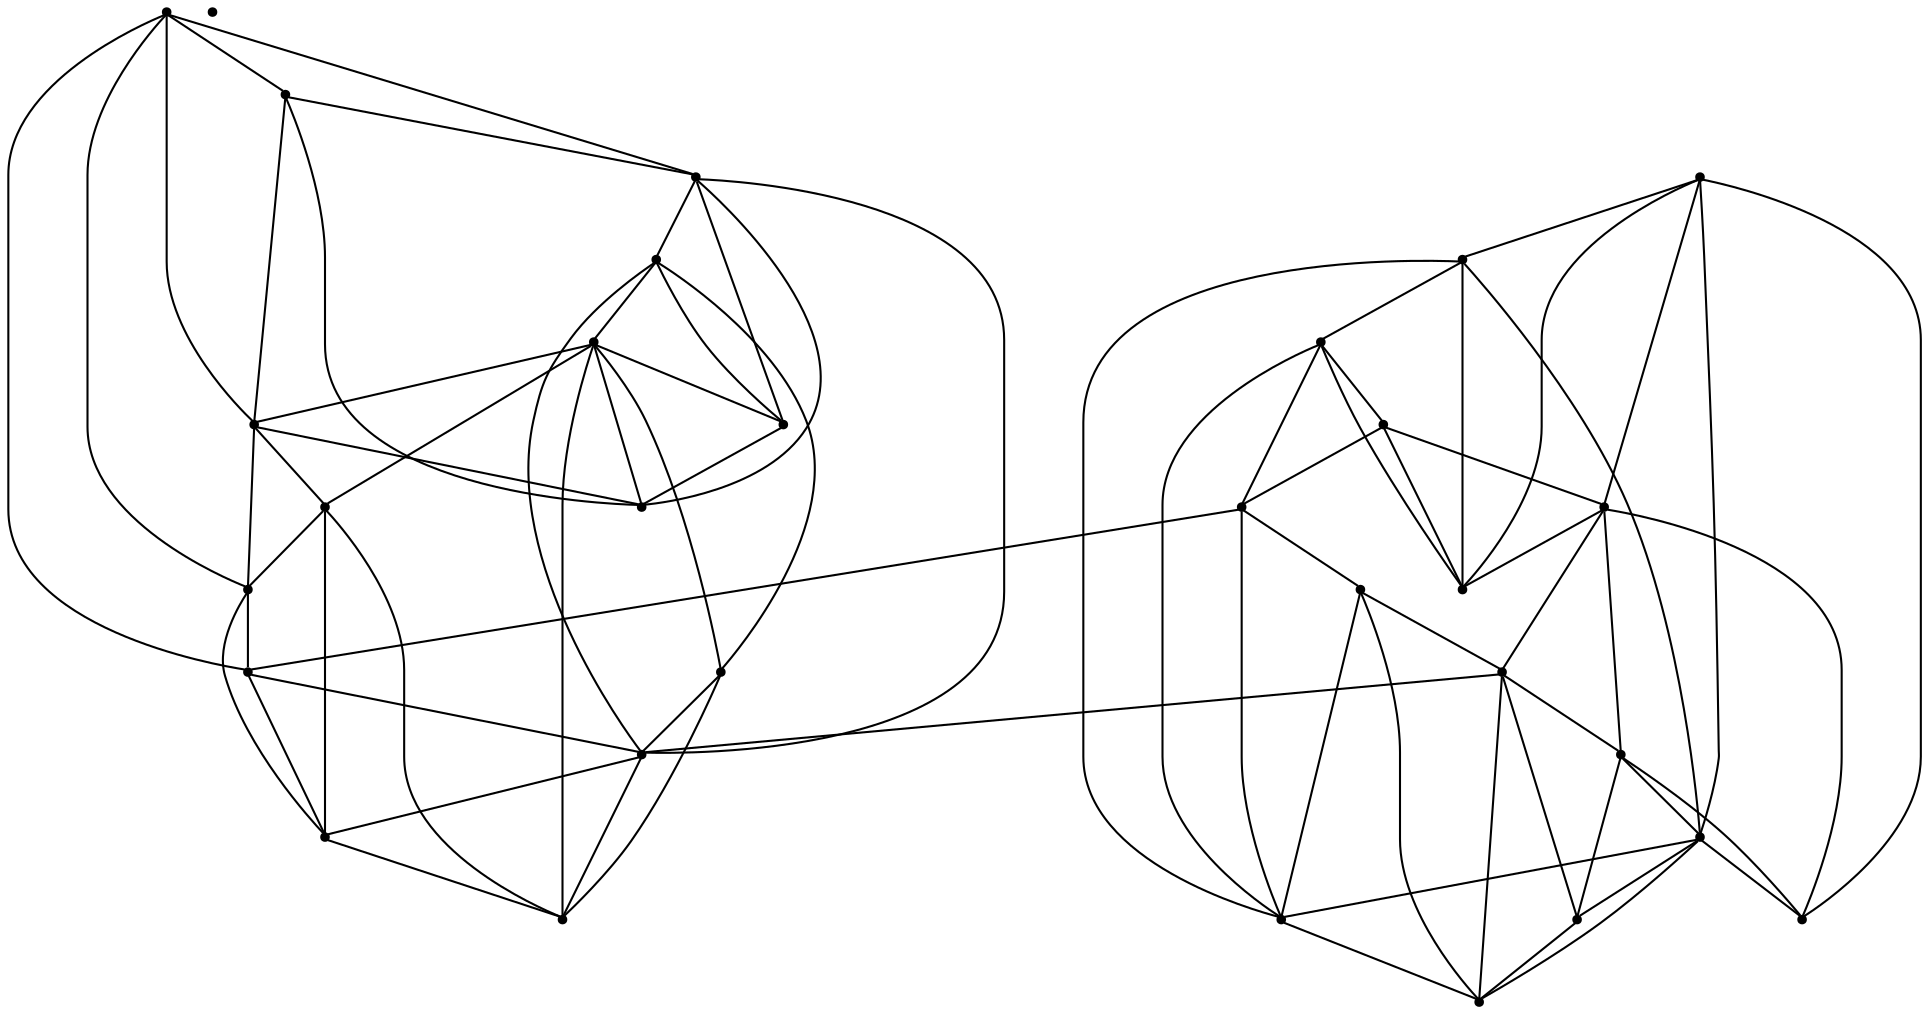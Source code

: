 graph {
  node [shape=point,comment="{\"directed\":false,\"doi\":\"10.1007/11618058_17\",\"figure\":\"1\"}"]

  v0 [pos="1457.646125545058,2234.7613949929514"]
  v1 [pos="1412.9503497456396,2121.7614153380036"]
  v2 [pos="1394.9469703851744,2033.3239534849763"]
  v3 [pos="1457.646125545058,1893.511515791698"]
  v4 [pos="1348.4383039607558,2142.6364242389636"]
  v5 [pos="1366.9417559956394,1963.323845401887"]
  v6 [pos="1321.6833348473838,2020.6364293252268"]
  v7 [pos="1286.6768486555231,1947.07393441149"]
  v8 [pos="1272.4242051235467,2174.2614089801746"]
  v9 [pos="1265.860465116279,2075.886374647899"]
  v10 [pos="1232.416737827035,1971.5739547565418"]
  v11 [pos="1209.4749818313953,2016.7613644753733"]
  v12 [pos="1180.5320993822672,2102.136419152701"]
  v13 [pos="1116.3326626090115,1893.511515791698"]
  v14 [pos="1116.3326626090115,2234.7613949929514"]
  v15 [pos="807.2751748728198,2233.2614242389636"]
  v16 [pos="762.5168422965116,2120.323973830028"]
  v17 [pos="744.5134788335756,2031.823919152701"]
  v18 [pos="807.2751748728197,1892.011386091991"]
  v19 [pos="698.0048601017443,2141.1364534849763"]
  v20 [pos="716.5082644440407,1961.8239064370432"]
  v21 [pos="671.249875090843,2019.1363949929514"]
  v22 [pos="636.2433412063954,1945.5739954466462"]
  v23 [pos="621.9906976744186,2172.823903893912"]
  v24 [pos="615.4269894622093,2074.386403893912"]
  v25 [pos="581.9832462754359,1970.0739840025544"]
  v26 [pos="559.1040152616279,2015.3239547565418"]
  v27 [pos="530.0985919331396,2100.636384820425"]
  v28 [pos="465.9616721929506,1892.011386091991"]
  v29 [pos="465.9616721929506,2233.2614242389636"]
  v30 [pos="975.0563771802325,2088.886417881135"]

  v0 -- v4 [id="-1",pos="1457.646125545058,2234.7613949929514 1438.4591751453488,2217.123983239615 1419.405668604651,2200.5613306517243 1400.1854287790698,2184.265579715852 1391.2003997093022,2176.6322433307605 1382.1320675872093,2169.1905319049793 1372.9678415697674,2161.778066491568 1367.2418059593024,2157.273926273469 1361.6157340116279,2152.6446639850574 1348.4383039607558,2142.6364242389636"]
  v29 -- v28 [id="-3",pos="465.9616721929506,2233.2614242389636 465.9616721929506,1892.011386091991 465.9616721929506,1892.011386091991 465.9616721929506,1892.011386091991"]
  v28 -- v18 [id="-4",pos="465.9616721929506,1892.011386091991 807.2751748728197,1892.011386091991 807.2751748728197,1892.011386091991 807.2751748728197,1892.011386091991"]
  v29 -- v15 [id="-6",pos="465.9616721929506,2233.2614242389636 807.2751748728198,2233.2614242389636 807.2751748728198,2233.2614242389636 807.2751748728198,2233.2614242389636"]
  v15 -- v14 [id="-7",pos="807.2751748728198,2233.2614242389636 1116.3326626090115,2234.7613949929514 1116.3326626090115,2234.7613949929514 1116.3326626090115,2234.7613949929514"]
  v14 -- v0 [id="-8",pos="1116.3326626090115,2234.7613949929514 1457.646125545058,2234.7613949929514 1457.646125545058,2234.7613949929514 1457.646125545058,2234.7613949929514"]
  v18 -- v13 [id="-16",pos="807.2751748728197,1892.011386091991 1116.3326626090115,1893.511515791698 1116.3326626090115,1893.511515791698 1116.3326626090115,1893.511515791698"]
  v13 -- v3 [id="-17",pos="1116.3326626090115,1893.511515791698 1457.646125545058,1893.511515791698 1457.646125545058,1893.511515791698 1457.646125545058,1893.511515791698"]
  v0 -- v1 [id="-35",pos="1457.646125545058,2234.7613949929514 1439.988644622093,2195.861369307323 1424.8441497093022,2161.2696945026355 1412.9503497456396,2121.7614153380036"]
  v23 -- v29 [id="-36",pos="621.9906976744186,2172.823903893912 611.9263535610465,2176.8280644570627 611.9263535610465,2176.8280644570627 611.9263535610465,2176.8280644570627 608.6882176598837,2177.6156722858386 608.6882176598837,2177.6156722858386 608.6882176598837,2177.6156722858386 599.2073128633721,2180.2281041299143 589.6179869186046,2182.4906010781565 580.1579396802325,2185.1405441120105 565.7802143895349,2189.0780746295886 551.7568132267442,2192.9780939573884 537.8000545058139,2198.265645837271 513.1121139171512,2207.9239506875315 489.1868413880814,2221.432302331412 465.9616721929506,2233.2614242389636"]
  v16 -- v18 [id="-58",pos="762.5168422965116,2120.323973830028 765.3423419331396,2109.365651940787 765.3423419331396,2109.365651940787 765.3423419331396,2109.365651940787 767.8303052325581,2095.8822229857087 770.4016351744186,2082.4115096881824 772.9563045058139,2068.9405420775056 776.982003997093,2046.9696660195627 781.1911609738372,2024.9947209512034 785.38359375,2003.0530909056306 789.0968114098837,1983.3781539752918 792.993359375,1963.7240707233386 796.8481922238371,1944.078125492219 799.3111646075581,1931.5905868366199 801.8157885174419,1919.1114405150056 804.2870912063953,1906.6282251829743 804.9872183866279,1903.3905644570627 804.9872183866279,1903.3905644570627 804.9872183866279,1903.3905644570627 807.2751748728197,1892.011386091991 807.2751748728197,1892.011386091991 807.2751748728197,1892.011386091991"]
  v2 -- v3 [id="-64",pos="1394.9469703851744,2033.3239534849763 1413.0045603197675,1980.1115015501618 1428.528179505814,1943.3238326862293 1457.646125545058,1893.511515791698"]
  v2 -- v1 [id="-65",pos="1394.9469703851744,2033.3239534849763 1406.5324854651162,2068.0364588255525 1411.3500726744187,2087.419698571646 1412.9503497456396,2121.7614153380036"]
  v3 -- v7 [id="-66",pos="1457.646125545058,1893.511515791698 1430.8911882267441,1903.0655522500315 1402.5109193313954,1912.1407170449534 1374.0180959302324,1920.7156478717761 1357.0316497093022,1925.8072514687815 1340.0326126453488,1930.8362940306306 1322.9960574127906,1935.7656458372712 1313.7110101744186,1938.603017663443 1304.3259992732558,1941.1156315957346 1286.6768486555231,1947.07393441149"]
  v5 -- v3 [id="-68",pos="1366.9417559956394,1963.323845401887 1396.989007994186,1937.6323043659168 1426.3153706395349,1917.1115218952136 1457.646125545058,1893.511515791698"]
  v5 -- v2 [id="-69",pos="1366.9417559956394,1963.323845401887 1381.7903343023256,1989.9614313597322 1388.2874636627907,2005.148885583365 1394.9469703851744,2033.3239534849763"]
  v4 -- v2 [id="-70",pos="1348.4383039607558,2142.6364242389636 1360.9615188953487,2103.619700606151 1376.2101744186045,2069.382284020865 1394.9469703851744,2033.3239534849763"]
  v4 -- v1 [id="-79",pos="1348.4383039607558,2142.6364242389636 1370.6340843023256,2133.065603112662 1388.8916969476743,2126.6906081989246 1412.9503497456396,2121.7614153380036"]
  v6 -- v5 [id="-82",pos="1321.6833348473838,2020.6364293252268 1336.9445494186045,1994.5864974811511 1345.2794331395348,1983.6281438027659 1366.9417559956394,1963.323845401887"]
  v6 -- v4 [id="-83",pos="1321.6833348473838,2020.6364293252268 1334.4273982558138,2060.644847090526 1340.886882267442,2100.798859134797 1348.4383039607558,2142.6364242389636"]
  v6 -- v2 [id="-84",pos="1321.6833348473838,2020.6364293252268 1349.5552325581396,2022.3989466185212 1367.2668604651162,2025.0155746295886 1394.9469703851744,2033.3239534849763"]
  v4 -- v9 [id="-85",pos="1348.4383039607558,2142.6364242389636 1336.1360646802325,2132.45728605537 1323.0835574127907,2119.769730106477 1309.4310138081396,2108.840622440461 1301.608793604651,2102.5364537392893 1293.3572129360464,2096.794698571646 1285.1015625,2091.078120405956 1280.1631540697674,2087.5946660195627 1275.0746729651162,2084.1072697793284 1265.860465116279,2075.886374647899"]
  v6 -- v10 [id="-86",pos="1321.6833348473838,2020.6364293252268 1309.389425872093,2014.178019697948 1304.734375,2010.9155634398103 1299.8917332848837,2007.8655858193674 1291.6860646802324,2002.5364537392893 1283.6096111918605,1997.0863957558909 1275.1246547965115,1992.2030746295886 1261.2804505813954,1984.1822921588855 1246.2734375,1977.7364710325837 1232.416737827035,1971.5739547565418"]
  v7 -- v5 [id="-87",pos="1286.6768486555231,1947.07393441149 1315.3946220930231,1950.6071070189118 1339.6200399709303,1954.4614771360993 1366.9417559956394,1963.323845401887"]
  v14 -- v13 [id="-89",pos="1116.3326626090115,2234.7613949929514 1116.3326626090115,1893.511515791698 1116.3326626090115,1893.511515791698 1116.3326626090115,1893.511515791698"]
  v7 -- v6 [id="-101",pos="1286.6768486555231,1947.07393441149 1302.0713481104651,1972.5614527220368 1310.8771802325582,1991.4113977903962 1321.6833348473838,2020.6364293252268"]
  v0 -- v8 [id="-102",pos="1457.646125545058,2234.7613949929514 1398.764316860465,2215.390584802115 1341.4162063953488,2197.519745365266 1284.4014353197674,2178.228058353547 1280.5282043752713,2177.454889802807 1276.559595642379,2175.9650268389437 1272.4242051235467,2174.2614089801746"]
  v8 -- v4 [id="-104",pos="1272.4242051235467,2174.2614089801746 1303.3590479651164,2152.753001387401 1312.1732739825582,2150.3365178262034 1348.4383039607558,2142.6364242389636"]
  v9 -- v6 [id="-106",pos="1265.860465116279,2075.886374647899 1283.9596111918604,2056.578125492219 1303.2299600290698,2039.0822707965808 1321.6833348473838,2020.6364293252268"]
  v9 -- v8 [id="-107",pos="1265.860465116279,2075.886374647899 1265.9146438953487,2108.84888761787 1268.3359011627906,2141.590561405305 1272.4242051235467,2174.2614089801746"]
  v8 -- v12 [id="-108",pos="1272.4242051235467,2174.2614089801746 1258.8448012360702,2167.3435752254554 1244.7197117770904,2155.291093875758 1232.591769622093,2148.215546146516 1213.3215479651162,2134.8030705605784 1197.3519077034885,2118.344686364615 1180.5320993822672,2102.136419152701"]
  v10 -- v7 [id="-109",pos="1232.416737827035,1971.5739547565418 1252.0871002906977,1957.928019697948 1260.6261082848837,1954.1323959186511 1286.6768486555231,1947.07393441149"]
  v10 -- v11 [id="-117",pos="1232.416737827035,1971.5739547565418 1228.6119186046512,1978.6573389525056 1223.4859193313953,1986.053019697948 1219.3768531976743,1994.0406143024402 1216.9263444767441,1998.63643441149 1214.7218023255814,2003.532216882193 1209.4749818313953,2016.7613644753733"]
  v11 -- v6 [id="-119",pos="1209.4749818313953,2016.7613644753733 1247.4944949127907,2021.5697585895496 1282.0759447674418,2022.1031804238596 1321.6833348473838,2020.6364293252268"]
  v11 -- v9 [id="-120",pos="1209.4749818313953,2016.7613644753733 1226.4072492732557,2041.34883675524 1242.2436046511627,2054.8406580443025 1265.860465116279,2075.886374647899"]
  v7 -- v13 [id="-121",pos="1286.6768486555231,1947.07393441149 1261.380414244186,1938.090576664094 1233.1293604651162,1927.3196517780261 1204.586555232558,1918.3530786985993 1188.2168059593023,1913.078115319693 1171.54296875,1908.823964929068 1154.964898255814,1904.265656009797 1144.8754360465116,1901.5948592975574 1134.7694404069766,1898.986369307323 1116.3326626090115,1893.511515791698"]
  v12 -- v11 [id="-122",pos="1180.5320993822672,2102.136419152701 1188.1001816860464,2069.707296227896 1195.6181867732557,2045.5447494342761 1209.4749818313953,2016.7613644753733"]
  v10 -- v13 [id="-123",pos="1232.416737827035,1971.5739547565418 1216.492914244186,1956.669678226594 1199.2480377906977,1941.111562585318 1180.5196039244186,1929.0281275267243 1160.057449127907,1916.252960697297 1137.6199309593023,1905.2572229857087 1116.3326626090115,1893.511515791698"]
  v12 -- v9 [id="-124",pos="1180.5320993822672,2102.136419152701 1211.0127180232557,2088.015554284537 1232.983484738372,2081.1905522500315 1265.860465116279,2075.886374647899"]
  v11 -- v13 [id="-125",pos="1209.4749818313953,2016.7613644753733 1191.5466388081395,1995.194814538443 1176.4396620639534,1973.5446273639636 1160.8284156976745,1952.2156376992502 1152.3560501453487,1940.6863509967761 1143.5335574127907,1929.4238387897449 1134.9235828488372,1918.0031438027659 1129.7226744186046,1911.223918135448 1124.4674600290698,1904.4780074909168 1116.3326626090115,1893.511515791698"]
  v8 -- v14 [id="-126",pos="1272.4242051235467,2174.2614089801746 1262.3473655523255,2178.3155420775056 1262.3473655523255,2178.3155420775056 1262.3473655523255,2178.3155420775056 1253.1247638081395,2180.6488652383127 1243.9147529069767,2183.128164147818 1234.6921511627907,2185.4906061644197 1219.9018531976744,2189.6197616413074 1205.0657703488373,2193.461416100943 1190.671511627907,2198.8780319049793 1165.1625908430233,2208.390615319693 1140.266297238372,2222.6196904336252 1116.3326626090115,2234.7613949929514"]
  v14 -- v12 [id="-131",pos="1116.3326626090115,2234.7613949929514 1135.3028343023257,2185.9823206419587 1155.881613372093,2145.373850996776 1180.5320993822672,2102.136419152701"]
  v13 -- v12 [id="-133",pos="1116.3326626090115,1893.511515791698 1135.986300872093,1962.5031132851877 1156.9693859011627,2032.4739435667634 1180.5320993822672,2102.136419152701"]
  v15 -- v19 [id="-134",pos="807.2751748728198,2233.2614242389636 787.458984375,2215.1322026406565 767.8303052325581,2198.0738937213855 748.0141624273256,2181.290497318391 739.591715116279,2174.1697290892243 731.115152616279,2167.2239283079743 722.5468931686047,2160.2905888711252 716.8208575581396,2155.786448653026 711.1947856104651,2151.157186364615 698.0048601017443,2141.1364534849763"]
  v15 -- v16 [id="-135",pos="807.2751748728198,2233.2614242389636 789.5926871366279,2194.4031376992502 774.4107376453488,2159.74483284899 762.5168422965116,2120.323973830028"]
  v17 -- v18 [id="-146",pos="744.5134788335756,2031.823919152701 762.5834847383721,1978.6238967731433 778.1072311046512,1941.8363550657868 807.2751748728197,1892.011386091991"]
  v17 -- v16 [id="-147",pos="744.5134788335756,2031.823919152701 756.1114734738372,2066.5489812051096 760.9290606831395,2085.9322209512034 762.5168422965116,2120.323973830028"]
  v18 -- v22 [id="-148",pos="807.2751748728197,1892.011386091991 781.3203125,1901.2988387897449 753.7777162063953,1910.1448674355784 726.1350926598838,1918.4405624225574 709.7778706395349,1923.449005619172 693.3414789244185,1928.1614283079743 676.9509356831395,1933.0531417682605 666.2072583575581,1936.1613571002918 655.351090116279,1939.26143441149 636.2433412063954,1945.5739954466462"]
  v20 -- v18 [id="-149",pos="716.5082644440407,1961.8239064370432 746.5680595930232,1936.1448267454743 775.8942950581395,1915.6237899616199 807.2751748728197,1892.011386091991"]
  v20 -- v17 [id="-150",pos="716.5082644440407,1961.8239064370432 731.3735192587209,1988.4739537392893 737.8663880813954,2003.661407962922 744.5134788335756,2031.823919152701"]
  v19 -- v16 [id="-155",pos="698.0048601017443,2141.1364534849763 720.158957122093,2131.6072443480134 738.5373909883721,2125.1864730670886 762.5168422965116,2120.323973830028"]
  v19 -- v17 [id="-158",pos="698.0048601017443,2141.1364534849763 710.5321765988372,2102.1446843301096 725.7974927325581,2067.89061023343 744.5134788335756,2031.823919152701"]
  v21 -- v20 [id="-159",pos="671.249875090843,2019.1363949929514 686.5235374273256,1993.098892704133 694.8584211482558,1982.140666182323 716.5082644440407,1961.8239064370432"]
  v21 -- v17 [id="-160",pos="671.249875090843,2019.1363949929514 698.9925417877907,2020.8946843301096 716.9458757267441,2023.5656081989246 744.5134788335756,2031.823919152701"]
  v21 -- v19 [id="-161",pos="671.249875090843,2019.1363949929514 684.0063862645349,2059.157242313508 690.4659338662791,2099.3113815143543 698.0048601017443,2141.1364534849763"]
  v21 -- v25 [id="-162",pos="671.249875090843,2019.1363949929514 658.968413880814,2012.6905420775056 654.3133630087209,2009.4280858193674 649.470784883721,2006.3781081989246 641.2651162790697,2001.0488489622712 633.1885992005814,1995.598918135448 624.7037063953488,1990.7155970091462 610.8469749273256,1982.6864222044587 595.8566860465116,1976.2530624225574 581.9832462754359,1970.0739840025544"]
  v22 -- v20 [id="-164",pos="636.2433412063954,1945.5739954466462 664.9736736918604,1949.1198837116199 689.1990279796512,1952.9739995156565 716.5082644440407,1961.8239064370432"]
  v22 -- v21 [id="-166",pos="636.2433412063954,1945.5739954466462 651.6212118459302,1971.115682458365 660.4603651889535,1989.8071904336252 671.249875090843,2019.1363949929514"]
  v23 -- v15 [id="-167",pos="621.9906976744186,2172.823903893912 689.0073037790697,2195.3114171181955 747.2765170784884,2213.6322636758127 807.2751748728198,2233.2614242389636"]
  v23 -- v19 [id="-168",pos="621.9906976744186,2172.823903893912 652.9380995639535,2151.2655237669587 661.752261991279,2148.8489130491853 698.0048601017443,2141.1364534849763"]
  v24 -- v19 [id="-169",pos="615.4269894622093,2074.386403893912 649.1415788517442,2096.9822545205393 670.2746729651162,2115.5780135944324 698.0048601017443,2141.1364534849763"]
  v24 -- v21 [id="-170",pos="615.4269894622093,2074.386403893912 633.5386627906977,2055.086451704784 652.8089480377907,2037.5946660195627 671.249875090843,2019.1363949929514"]
  v1 -- v3 [id="-178",pos="1412.9503497456396,2121.7614153380036 1415.7633539244187,2110.8531295612293 1415.7633539244187,2110.8531295612293 1415.7633539244187,2110.8531295612293 1418.2512536337208,2097.369700606151 1420.8225835755813,2083.8989873086252 1423.3772529069768,2070.428019697948 1427.5822129360465,2047.5113530312815 1431.9705668604652,2024.6280013874011 1436.3296693313953,2001.7405807331043 1439.9053415697674,1983.0072382444978 1443.5935683139535,1964.2822880898752 1447.2692042151164,1945.5656031126618 1449.7363735465117,1933.0823877806306 1452.2367369186047,1920.598918135448 1454.7081031976743,1908.1154484902659 1455.4082303779069,1904.8780420775056 1455.4082303779069,1904.8780420775056 1455.4082303779069,1904.8780420775056 1457.646125545058,1893.511515791698 1457.646125545058,1893.511515791698 1457.646125545058,1893.511515791698"]
  v24 -- v23 [id="-179",pos="615.4269894622093,2074.386403893912 615.4936319040697,2107.3614099974275 617.9149527616279,2140.103083784862 621.9906976744186,2172.823903893912"]
  v25 -- v22 [id="-180",pos="581.9832462754359,1970.0739840025544 601.6660882994186,1956.4405420775056 610.205159883721,1952.6446639850574 636.2433412063954,1945.5739954466462"]
  v0 -- v3 [id="-188",pos="1457.646125545058,2234.7613949929514 1457.646125545058,1893.511515791698 1457.646125545058,1893.511515791698 1457.646125545058,1893.511515791698"]
  v28 -- v27 [id="-190",pos="465.9616721929506,1892.011386091991 485.548660065407,1961.0280970091462 506.5609011627907,2030.9822697793284 530.0985919331396,2100.636384820425"]
  v29 -- v27 [id="-192",pos="465.9616721929506,2233.2614242389636 484.8735238008721,2184.5073043659168 505.46486191860464,2143.8988347207346 530.0985919331396,2100.636384820425"]
  v28 -- v25 [id="-193",pos="465.9616721929506,1892.011386091991 486.47383266715116,1903.3948877806306 508.2612054869186,1914.0821436400056 528.0857421875,1926.3156234577136 547.5435228924418,1938.39473519274 565.5676962209302,1954.7946273639636 581.9832462754359,1970.0739840025544"]
  v28 -- v26 [id="-194",pos="465.9616721929506,1892.011386091991 474.04651162790697,1902.9905298704743 479.3016624273256,1909.7364405150056 484.50263444767444,1916.515666182323 493.11254542151164,1927.9363611693025 501.93920330668607,1939.1988733763337 510.4074355014535,1950.7281600788074 526.0186818677325,1972.057404056672 541.1214934593023,1993.7073369180002 559.1040152616279,2015.3239547565418"]
  v23 -- v27 [id="-195",pos="621.9906976744186,2172.823903893912 611.9888626453488,2170.1864222044587 597.0652162063953,2155.207250451529 580.2454396802325,2145.3280746295886 561.875336119186,2132.3321639850574 546.2599563953488,2116.1698002969065 530.0985919331396,2100.636384820425"]
  v28 -- v22 [id="-196",pos="465.9616721929506,1892.011386091991 484.34842841569764,1897.4988916868806 494.4544876453488,1900.1071273639636 504.54385446947674,1902.7781783893543 521.9512672601744,1907.5572311237293 539.4545421511627,1912.0280563190418 556.6160519622093,1917.6532089069324 584.3003270348837,1926.4280298704743 611.7762808866279,1936.907257572297 636.2433412063954,1945.5739954466462"]
  v27 -- v26 [id="-197",pos="530.0985919331396,2100.636384820425 537.6541787790698,2068.3113713418284 545.2305595930233,2043.9947107786775 559.1040152616279,2015.3239547565418"]
  v26 -- v21 [id="-199",pos="559.1040152616279,2015.3239547565418 597.115261627907,2020.0905461465159 631.6008175872093,2020.6197718138337 671.249875090843,2019.1363949929514"]
  v26 -- v24 [id="-200",pos="559.1040152616279,2015.3239547565418 576.0196220930233,2039.9488428587556 591.6725835755814,2053.203135664745 615.4269894622093,2074.386403893912"]
  v26 -- v25 [id="-201",pos="559.1040152616279,2015.3239547565418 564.3007903343023,2002.0447392617502 566.5053960755814,1997.148956791047 568.9558412063953,1992.553009525422 573.0607739825581,1984.5614730670886 578.1950399709302,1977.1739303424793 581.9832462754359,1970.0739840025544"]
  v27 -- v24 [id="-203",pos="530.0985919331396,2100.636384820425 560.5125999273256,2086.5947067096668 582.5375454215116,2079.678151940787 615.4269894622093,2074.386403893912"]
}